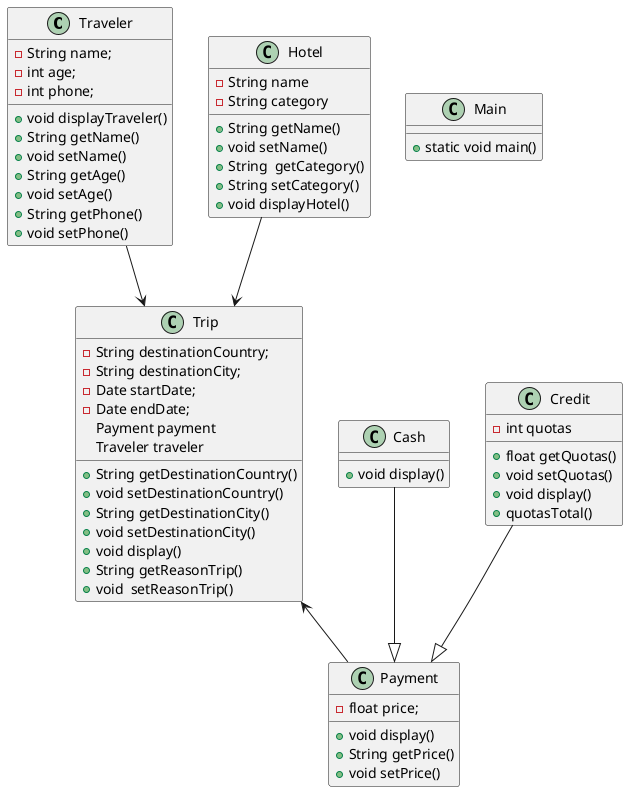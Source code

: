 @startuml

class Traveler{
  - String name;
  - int age;
  - int phone;

  + void displayTraveler()
  + String getName()
  + void setName()
  + String getAge()
  + void setAge()
  + String getPhone()
  + void setPhone()

}
class Cash {

  + void display()
}

class Payment{
  - float price;

  + void display()
  + String getPrice()
  + void setPrice()
}

Cash --|> Payment
Class Trip{

  - String destinationCountry;
  - String destinationCity;
  - Date startDate;
  - Date endDate;
    Payment payment
    Traveler traveler


  + String getDestinationCountry()
  + void setDestinationCountry()
  + String getDestinationCity()
  + void setDestinationCity()
  + void display()
  + String getReasonTrip()
  + void  setReasonTrip()
}
Traveler --> Trip
Trip <-- Payment
class Main{
  + static void main()
}
class Credit{
  - int quotas
 + float getQuotas()
 + void setQuotas()
+ void display()
  + quotasTotal()

}
Credit --|> Payment
Class Hotel{
    - String name
    - String category
    + String getName()
    + void setName()
    + String  getCategory()
    + String setCategory()
    + void displayHotel()
 }
 Hotel --> Trip



@enduml